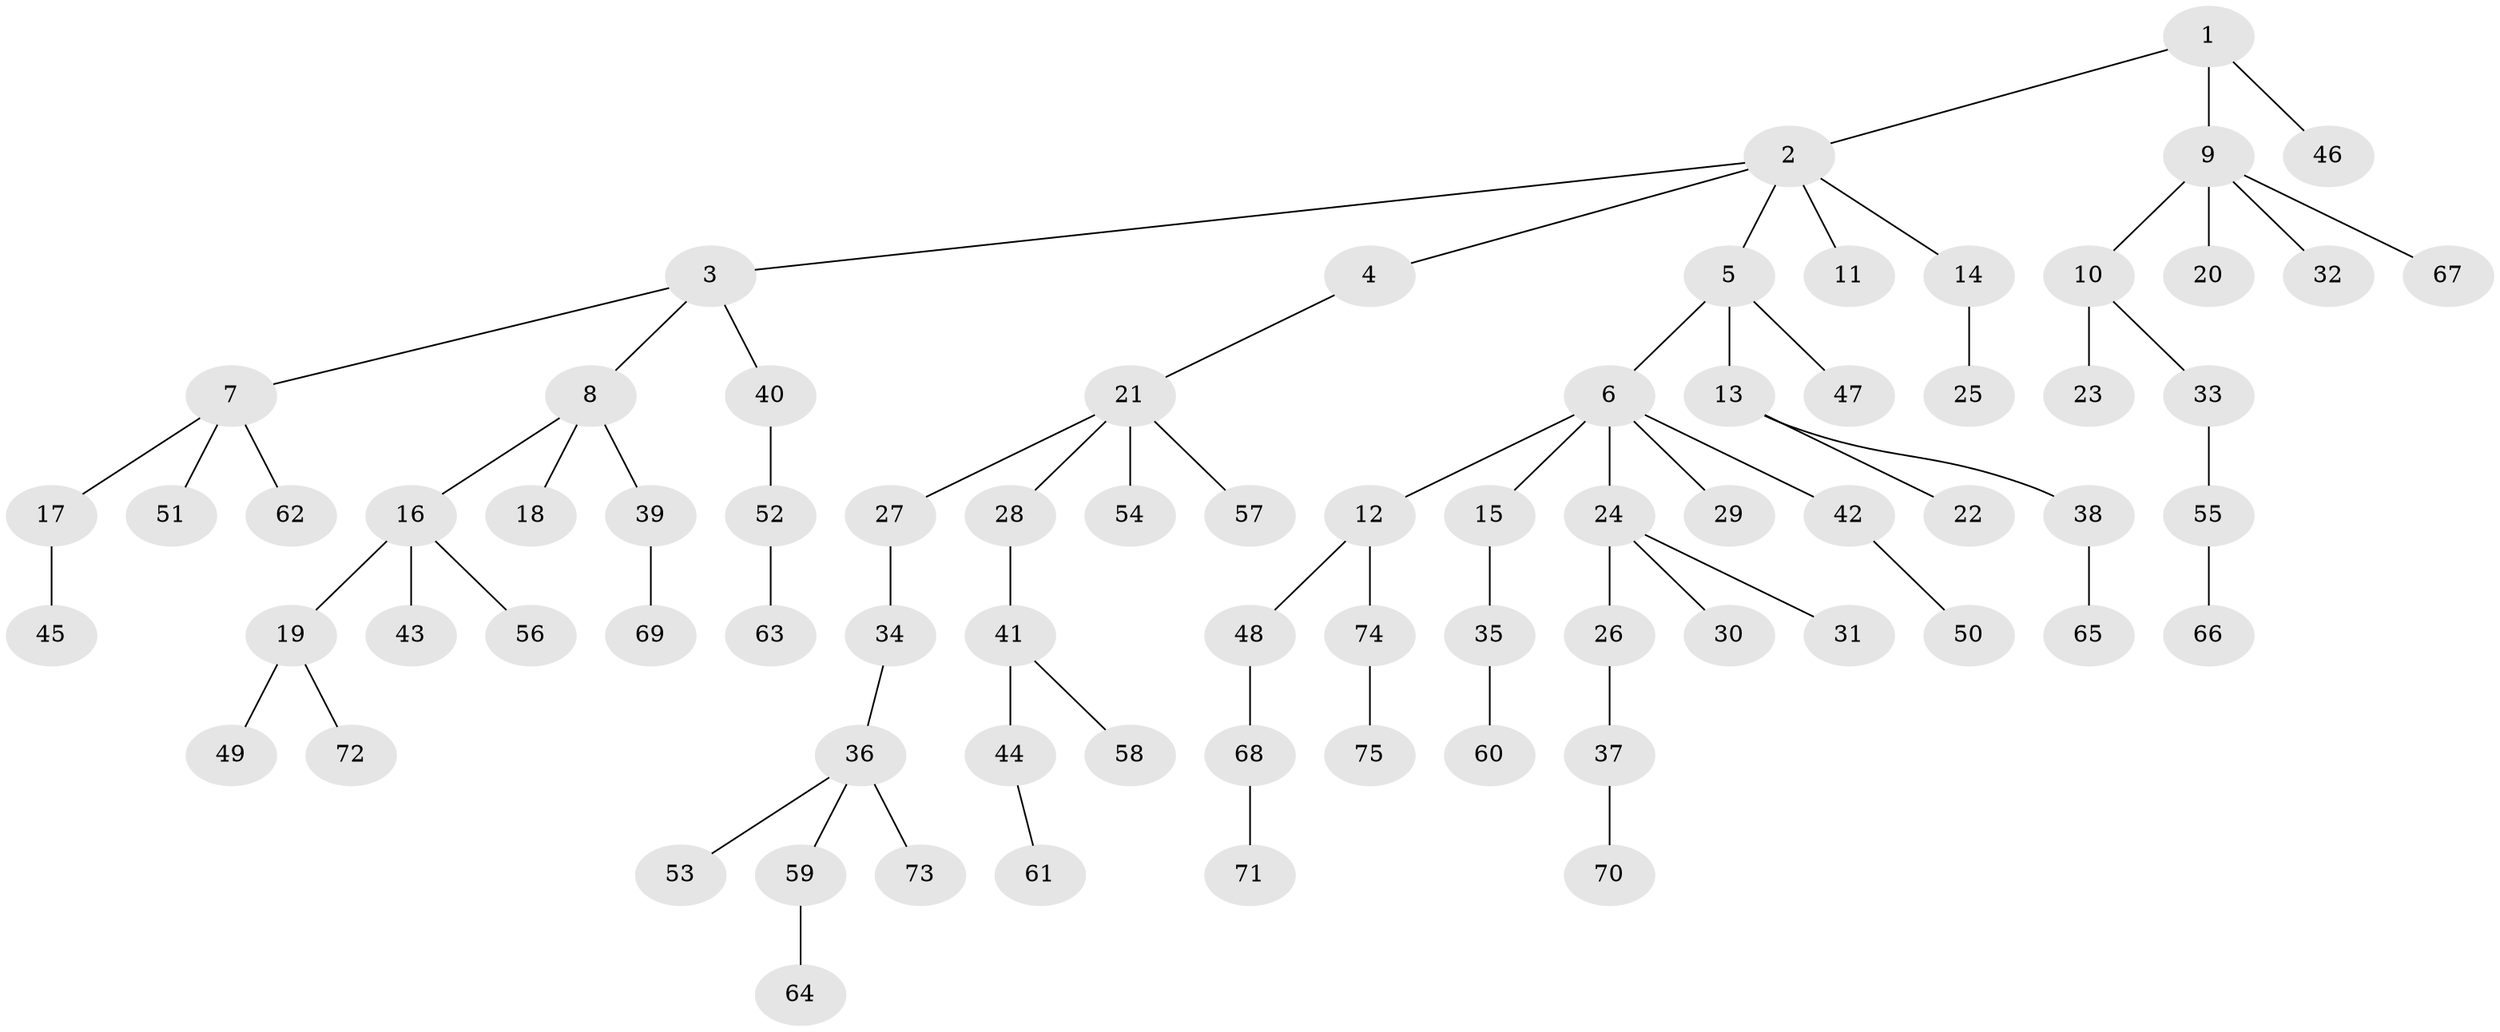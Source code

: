 // Generated by graph-tools (version 1.1) at 2025/11/02/27/25 16:11:26]
// undirected, 75 vertices, 74 edges
graph export_dot {
graph [start="1"]
  node [color=gray90,style=filled];
  1;
  2;
  3;
  4;
  5;
  6;
  7;
  8;
  9;
  10;
  11;
  12;
  13;
  14;
  15;
  16;
  17;
  18;
  19;
  20;
  21;
  22;
  23;
  24;
  25;
  26;
  27;
  28;
  29;
  30;
  31;
  32;
  33;
  34;
  35;
  36;
  37;
  38;
  39;
  40;
  41;
  42;
  43;
  44;
  45;
  46;
  47;
  48;
  49;
  50;
  51;
  52;
  53;
  54;
  55;
  56;
  57;
  58;
  59;
  60;
  61;
  62;
  63;
  64;
  65;
  66;
  67;
  68;
  69;
  70;
  71;
  72;
  73;
  74;
  75;
  1 -- 2;
  1 -- 9;
  1 -- 46;
  2 -- 3;
  2 -- 4;
  2 -- 5;
  2 -- 11;
  2 -- 14;
  3 -- 7;
  3 -- 8;
  3 -- 40;
  4 -- 21;
  5 -- 6;
  5 -- 13;
  5 -- 47;
  6 -- 12;
  6 -- 15;
  6 -- 24;
  6 -- 29;
  6 -- 42;
  7 -- 17;
  7 -- 51;
  7 -- 62;
  8 -- 16;
  8 -- 18;
  8 -- 39;
  9 -- 10;
  9 -- 20;
  9 -- 32;
  9 -- 67;
  10 -- 23;
  10 -- 33;
  12 -- 48;
  12 -- 74;
  13 -- 22;
  13 -- 38;
  14 -- 25;
  15 -- 35;
  16 -- 19;
  16 -- 43;
  16 -- 56;
  17 -- 45;
  19 -- 49;
  19 -- 72;
  21 -- 27;
  21 -- 28;
  21 -- 54;
  21 -- 57;
  24 -- 26;
  24 -- 30;
  24 -- 31;
  26 -- 37;
  27 -- 34;
  28 -- 41;
  33 -- 55;
  34 -- 36;
  35 -- 60;
  36 -- 53;
  36 -- 59;
  36 -- 73;
  37 -- 70;
  38 -- 65;
  39 -- 69;
  40 -- 52;
  41 -- 44;
  41 -- 58;
  42 -- 50;
  44 -- 61;
  48 -- 68;
  52 -- 63;
  55 -- 66;
  59 -- 64;
  68 -- 71;
  74 -- 75;
}
